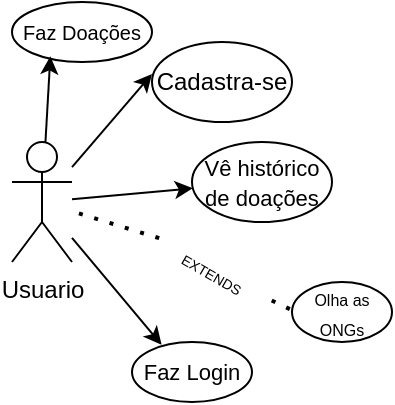 <mxfile version="24.3.1" type="device">
  <diagram name="Página-1" id="K2LVI0vM98WJFRntyZM3">
    <mxGraphModel dx="819" dy="441" grid="1" gridSize="10" guides="1" tooltips="1" connect="1" arrows="1" fold="1" page="1" pageScale="1" pageWidth="827" pageHeight="1169" math="0" shadow="0">
      <root>
        <mxCell id="0" />
        <mxCell id="1" parent="0" />
        <mxCell id="wjakXNuv-kxN6Nm3Yfz_-1" value="Usuario" style="shape=umlActor;verticalLabelPosition=bottom;verticalAlign=top;html=1;outlineConnect=0;" vertex="1" parent="1">
          <mxGeometry x="120" y="560" width="30" height="60" as="geometry" />
        </mxCell>
        <mxCell id="wjakXNuv-kxN6Nm3Yfz_-2" value="&lt;font style=&quot;font-size: 10px;&quot;&gt;Faz Doações&lt;/font&gt;" style="ellipse;whiteSpace=wrap;html=1;" vertex="1" parent="1">
          <mxGeometry x="120" y="490" width="70" height="30" as="geometry" />
        </mxCell>
        <mxCell id="wjakXNuv-kxN6Nm3Yfz_-3" value="Cadastra-se" style="ellipse;whiteSpace=wrap;html=1;" vertex="1" parent="1">
          <mxGeometry x="190" y="510" width="70" height="40" as="geometry" />
        </mxCell>
        <mxCell id="wjakXNuv-kxN6Nm3Yfz_-4" value="&lt;font style=&quot;font-size: 11px;&quot;&gt;Vê histórico de doações&lt;/font&gt;" style="ellipse;whiteSpace=wrap;html=1;" vertex="1" parent="1">
          <mxGeometry x="210" y="560" width="70" height="40" as="geometry" />
        </mxCell>
        <mxCell id="wjakXNuv-kxN6Nm3Yfz_-5" value="&lt;font style=&quot;font-size: 8px;&quot;&gt;Olha as ONGs&lt;/font&gt;" style="ellipse;whiteSpace=wrap;html=1;" vertex="1" parent="1">
          <mxGeometry x="260" y="630" width="50" height="30" as="geometry" />
        </mxCell>
        <mxCell id="wjakXNuv-kxN6Nm3Yfz_-6" value="" style="endArrow=none;dashed=1;html=1;dashPattern=1 3;strokeWidth=2;rounded=0;exitX=-0.022;exitY=0.452;exitDx=0;exitDy=0;exitPerimeter=0;" edge="1" parent="1" source="wjakXNuv-kxN6Nm3Yfz_-7" target="wjakXNuv-kxN6Nm3Yfz_-1">
          <mxGeometry width="50" height="50" relative="1" as="geometry">
            <mxPoint x="270" y="720" as="sourcePoint" />
            <mxPoint x="320" y="670" as="targetPoint" />
          </mxGeometry>
        </mxCell>
        <mxCell id="wjakXNuv-kxN6Nm3Yfz_-8" value="" style="endArrow=classic;html=1;rounded=0;entryX=0.274;entryY=0.905;entryDx=0;entryDy=0;entryPerimeter=0;" edge="1" parent="1" source="wjakXNuv-kxN6Nm3Yfz_-1" target="wjakXNuv-kxN6Nm3Yfz_-2">
          <mxGeometry width="50" height="50" relative="1" as="geometry">
            <mxPoint x="140" y="560" as="sourcePoint" />
            <mxPoint x="290" y="590" as="targetPoint" />
          </mxGeometry>
        </mxCell>
        <mxCell id="wjakXNuv-kxN6Nm3Yfz_-9" value="" style="endArrow=classic;html=1;rounded=0;entryX=0;entryY=0.4;entryDx=0;entryDy=0;entryPerimeter=0;" edge="1" parent="1" source="wjakXNuv-kxN6Nm3Yfz_-1" target="wjakXNuv-kxN6Nm3Yfz_-3">
          <mxGeometry width="50" height="50" relative="1" as="geometry">
            <mxPoint x="146" y="580" as="sourcePoint" />
            <mxPoint x="149" y="526" as="targetPoint" />
          </mxGeometry>
        </mxCell>
        <mxCell id="wjakXNuv-kxN6Nm3Yfz_-10" value="" style="endArrow=classic;html=1;rounded=0;" edge="1" parent="1" source="wjakXNuv-kxN6Nm3Yfz_-1" target="wjakXNuv-kxN6Nm3Yfz_-4">
          <mxGeometry width="50" height="50" relative="1" as="geometry">
            <mxPoint x="160" y="580" as="sourcePoint" />
            <mxPoint x="290" y="590" as="targetPoint" />
          </mxGeometry>
        </mxCell>
        <mxCell id="wjakXNuv-kxN6Nm3Yfz_-11" value="" style="endArrow=none;dashed=1;html=1;dashPattern=1 3;strokeWidth=2;rounded=0;exitX=-0.022;exitY=0.452;exitDx=0;exitDy=0;exitPerimeter=0;" edge="1" parent="1" source="wjakXNuv-kxN6Nm3Yfz_-5" target="wjakXNuv-kxN6Nm3Yfz_-7">
          <mxGeometry width="50" height="50" relative="1" as="geometry">
            <mxPoint x="259" y="654" as="sourcePoint" />
            <mxPoint x="150" y="598" as="targetPoint" />
          </mxGeometry>
        </mxCell>
        <mxCell id="wjakXNuv-kxN6Nm3Yfz_-7" value="&lt;font style=&quot;font-size: 7px;&quot;&gt;EXTENDS&lt;/font&gt;" style="text;html=1;align=center;verticalAlign=middle;resizable=0;points=[];autosize=1;strokeColor=none;fillColor=none;rotation=30;container=1;" vertex="1" parent="1">
          <mxGeometry x="190" y="610" width="60" height="30" as="geometry" />
        </mxCell>
        <mxCell id="wjakXNuv-kxN6Nm3Yfz_-12" value="&lt;font style=&quot;font-size: 11px;&quot;&gt;Faz Login&lt;/font&gt;" style="ellipse;whiteSpace=wrap;html=1;" vertex="1" parent="1">
          <mxGeometry x="180" y="660" width="60" height="30" as="geometry" />
        </mxCell>
        <mxCell id="wjakXNuv-kxN6Nm3Yfz_-13" value="" style="endArrow=classic;html=1;rounded=0;entryX=0.247;entryY=0.047;entryDx=0;entryDy=0;entryPerimeter=0;" edge="1" parent="1" source="wjakXNuv-kxN6Nm3Yfz_-1" target="wjakXNuv-kxN6Nm3Yfz_-12">
          <mxGeometry width="50" height="50" relative="1" as="geometry">
            <mxPoint x="240" y="640" as="sourcePoint" />
            <mxPoint x="290" y="590" as="targetPoint" />
          </mxGeometry>
        </mxCell>
      </root>
    </mxGraphModel>
  </diagram>
</mxfile>
